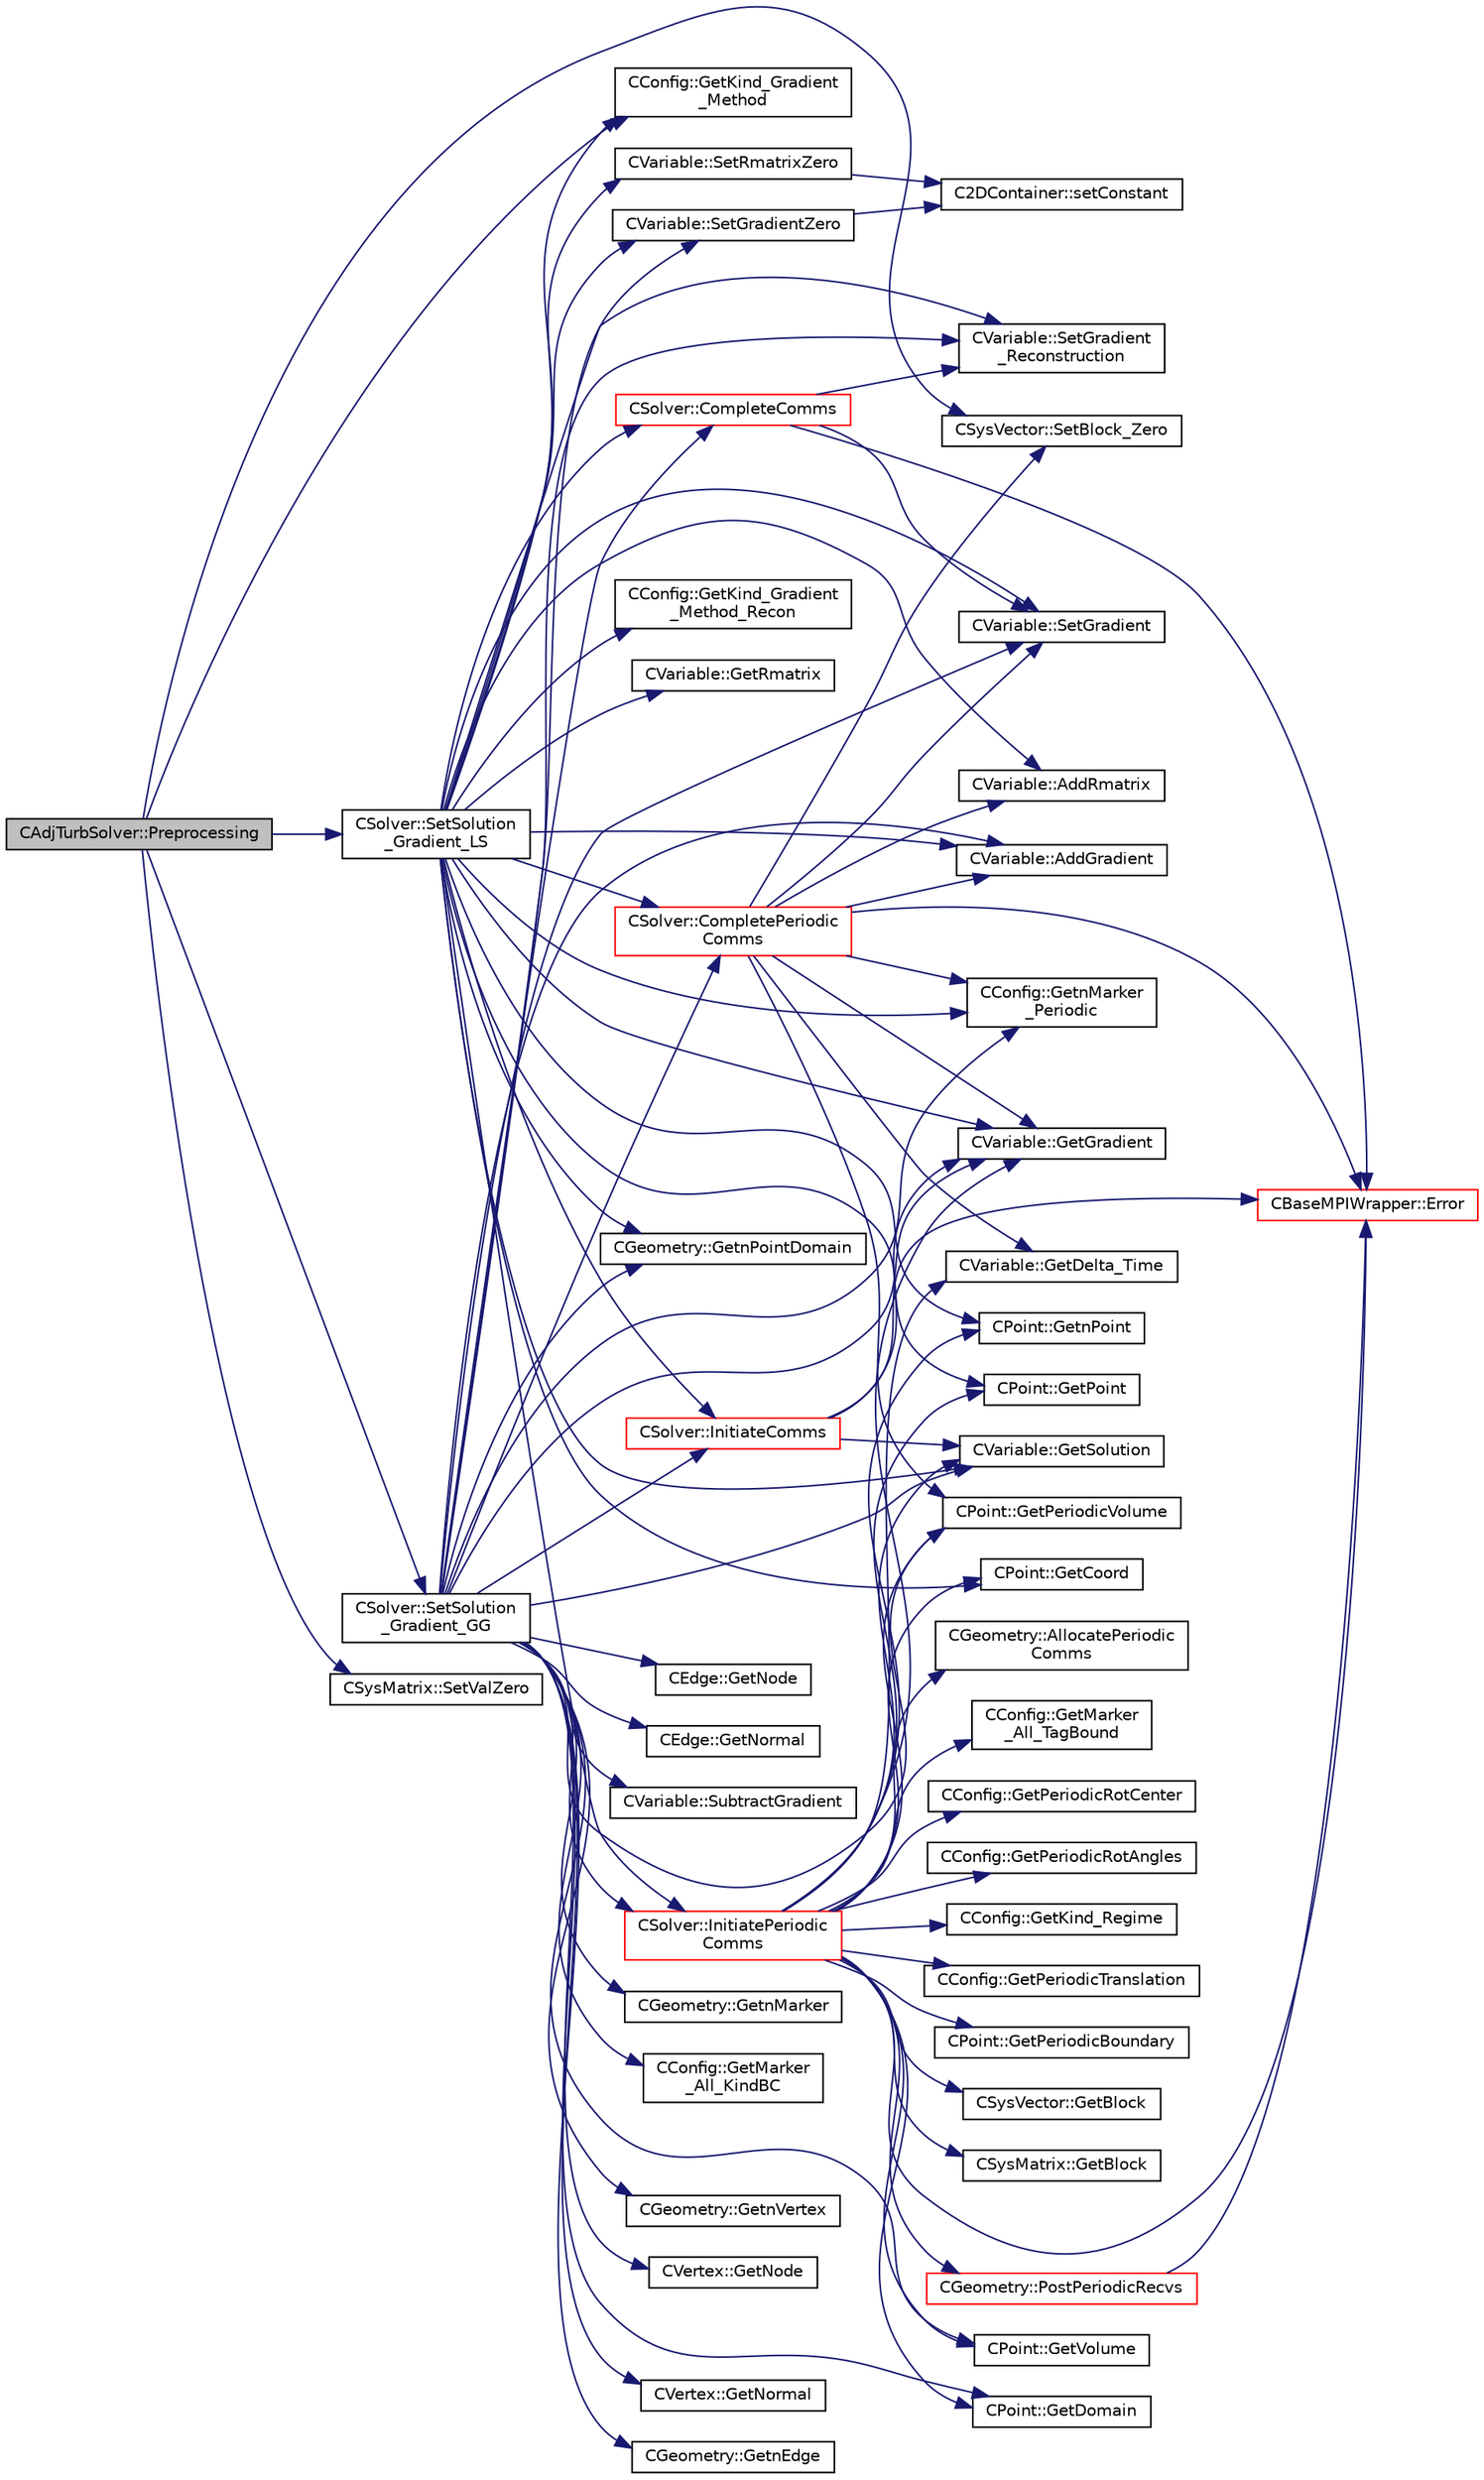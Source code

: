 digraph "CAdjTurbSolver::Preprocessing"
{
  edge [fontname="Helvetica",fontsize="10",labelfontname="Helvetica",labelfontsize="10"];
  node [fontname="Helvetica",fontsize="10",shape=record];
  rankdir="LR";
  Node185 [label="CAdjTurbSolver::Preprocessing",height=0.2,width=0.4,color="black", fillcolor="grey75", style="filled", fontcolor="black"];
  Node185 -> Node186 [color="midnightblue",fontsize="10",style="solid",fontname="Helvetica"];
  Node186 [label="CSysVector::SetBlock_Zero",height=0.2,width=0.4,color="black", fillcolor="white", style="filled",URL="$class_c_sys_vector.html#a9dedcec16bd6d95575de5b99e7a07e78",tooltip="Set the residual to zero. "];
  Node185 -> Node187 [color="midnightblue",fontsize="10",style="solid",fontname="Helvetica"];
  Node187 [label="CSysMatrix::SetValZero",height=0.2,width=0.4,color="black", fillcolor="white", style="filled",URL="$class_c_sys_matrix.html#a8f974ad2e089dccfc99ea21a4ef5a819",tooltip="Sets to zero all the entries of the sparse matrix. "];
  Node185 -> Node188 [color="midnightblue",fontsize="10",style="solid",fontname="Helvetica"];
  Node188 [label="CConfig::GetKind_Gradient\l_Method",height=0.2,width=0.4,color="black", fillcolor="white", style="filled",URL="$class_c_config.html#afc99e16f4eb125197d3d900a038c020f",tooltip="Get the kind of method for computation of spatial gradients used for viscous and source terms..."];
  Node185 -> Node189 [color="midnightblue",fontsize="10",style="solid",fontname="Helvetica"];
  Node189 [label="CSolver::SetSolution\l_Gradient_GG",height=0.2,width=0.4,color="black", fillcolor="white", style="filled",URL="$class_c_solver.html#aac4d5e5f3ff20e7e37d55fa5e4ed3647",tooltip="Compute the Green-Gauss gradient of the solution. "];
  Node189 -> Node190 [color="midnightblue",fontsize="10",style="solid",fontname="Helvetica"];
  Node190 [label="CVariable::SetGradientZero",height=0.2,width=0.4,color="black", fillcolor="white", style="filled",URL="$class_c_variable.html#af7d94f7433dd53467991e11f3aeaeb96",tooltip="Set to zero the gradient of the solution. "];
  Node190 -> Node191 [color="midnightblue",fontsize="10",style="solid",fontname="Helvetica"];
  Node191 [label="C2DContainer::setConstant",height=0.2,width=0.4,color="black", fillcolor="white", style="filled",URL="$class_c2_d_container.html#ab9f8a545ab85abdd3291f0f65b4f411b",tooltip="Set value of all entries to \"value\". "];
  Node189 -> Node192 [color="midnightblue",fontsize="10",style="solid",fontname="Helvetica"];
  Node192 [label="CGeometry::GetnEdge",height=0.2,width=0.4,color="black", fillcolor="white", style="filled",URL="$class_c_geometry.html#a7d6e1e1d1e46da8f55ecbe1a9380530a",tooltip="Get number of edges. "];
  Node189 -> Node193 [color="midnightblue",fontsize="10",style="solid",fontname="Helvetica"];
  Node193 [label="CEdge::GetNode",height=0.2,width=0.4,color="black", fillcolor="white", style="filled",URL="$class_c_edge.html#aee33b61d646e3fe59a4e23284ab1bf33",tooltip="Get the nodes of the edge. "];
  Node189 -> Node194 [color="midnightblue",fontsize="10",style="solid",fontname="Helvetica"];
  Node194 [label="CVariable::GetSolution",height=0.2,width=0.4,color="black", fillcolor="white", style="filled",URL="$class_c_variable.html#a261483e39c23c1de7cb9aea7e917c121",tooltip="Get the solution. "];
  Node189 -> Node195 [color="midnightblue",fontsize="10",style="solid",fontname="Helvetica"];
  Node195 [label="CEdge::GetNormal",height=0.2,width=0.4,color="black", fillcolor="white", style="filled",URL="$class_c_edge.html#ada210a6f0643f444e7e491fc4ed9e662",tooltip="Copy the the normal vector of a face. "];
  Node189 -> Node196 [color="midnightblue",fontsize="10",style="solid",fontname="Helvetica"];
  Node196 [label="CPoint::GetDomain",height=0.2,width=0.4,color="black", fillcolor="white", style="filled",URL="$class_c_point.html#a1d7e22a60d4cfef356af1cba2bab3e55",tooltip="For parallel computation, its indicates if a point must be computed or not. "];
  Node189 -> Node197 [color="midnightblue",fontsize="10",style="solid",fontname="Helvetica"];
  Node197 [label="CVariable::AddGradient",height=0.2,width=0.4,color="black", fillcolor="white", style="filled",URL="$class_c_variable.html#ab3f899ee0f7b110cdd17d84dc880552a",tooltip="Add value to the solution gradient. "];
  Node189 -> Node198 [color="midnightblue",fontsize="10",style="solid",fontname="Helvetica"];
  Node198 [label="CVariable::SubtractGradient",height=0.2,width=0.4,color="black", fillcolor="white", style="filled",URL="$class_c_variable.html#a5a91f9f34e1f0fc9f4e65933e114ec22",tooltip="Subtract value to the solution gradient. "];
  Node189 -> Node199 [color="midnightblue",fontsize="10",style="solid",fontname="Helvetica"];
  Node199 [label="CGeometry::GetnMarker",height=0.2,width=0.4,color="black", fillcolor="white", style="filled",URL="$class_c_geometry.html#a3c899d1370312702c189a8ee95a63ef7",tooltip="Get number of markers. "];
  Node189 -> Node200 [color="midnightblue",fontsize="10",style="solid",fontname="Helvetica"];
  Node200 [label="CConfig::GetMarker\l_All_KindBC",height=0.2,width=0.4,color="black", fillcolor="white", style="filled",URL="$class_c_config.html#a57d43acc1457d2d27095ce006218862e",tooltip="Get the kind of boundary for each marker. "];
  Node189 -> Node201 [color="midnightblue",fontsize="10",style="solid",fontname="Helvetica"];
  Node201 [label="CGeometry::GetnVertex",height=0.2,width=0.4,color="black", fillcolor="white", style="filled",URL="$class_c_geometry.html#a55427e474834af1941e13750b17975be",tooltip="Get number of vertices. "];
  Node189 -> Node202 [color="midnightblue",fontsize="10",style="solid",fontname="Helvetica"];
  Node202 [label="CVertex::GetNode",height=0.2,width=0.4,color="black", fillcolor="white", style="filled",URL="$class_c_vertex.html#a95c513bf927464157ed96b6c79779a1f",tooltip="Get the node of the vertex. "];
  Node189 -> Node203 [color="midnightblue",fontsize="10",style="solid",fontname="Helvetica"];
  Node203 [label="CVertex::GetNormal",height=0.2,width=0.4,color="black", fillcolor="white", style="filled",URL="$class_c_vertex.html#a0d289163c6f3384822fcb9ae86fc1c39",tooltip="Copy the the normal vector of a face. "];
  Node189 -> Node204 [color="midnightblue",fontsize="10",style="solid",fontname="Helvetica"];
  Node204 [label="CConfig::GetnMarker\l_Periodic",height=0.2,width=0.4,color="black", fillcolor="white", style="filled",URL="$class_c_config.html#acb987cc89f9d201ece1b664c2a2a594d",tooltip="Get the total number of periodic markers. "];
  Node189 -> Node205 [color="midnightblue",fontsize="10",style="solid",fontname="Helvetica"];
  Node205 [label="CSolver::InitiatePeriodic\lComms",height=0.2,width=0.4,color="red", fillcolor="white", style="filled",URL="$class_c_solver.html#aab8e1cac165d11ef85d9dd5588b3ea03",tooltip="Routine to load a solver quantity into the data structures for MPI periodic communication and to laun..."];
  Node205 -> Node206 [color="midnightblue",fontsize="10",style="solid",fontname="Helvetica"];
  Node206 [label="CBaseMPIWrapper::Error",height=0.2,width=0.4,color="red", fillcolor="white", style="filled",URL="$class_c_base_m_p_i_wrapper.html#a04457c47629bda56704e6a8804833eeb"];
  Node205 -> Node208 [color="midnightblue",fontsize="10",style="solid",fontname="Helvetica"];
  Node208 [label="CGeometry::AllocatePeriodic\lComms",height=0.2,width=0.4,color="black", fillcolor="white", style="filled",URL="$class_c_geometry.html#a3c81679606eb3deaf3bd0c4294a80eae",tooltip="Routine to allocate buffers for periodic communications. Also called to dynamically reallocate if not..."];
  Node205 -> Node209 [color="midnightblue",fontsize="10",style="solid",fontname="Helvetica"];
  Node209 [label="CGeometry::PostPeriodicRecvs",height=0.2,width=0.4,color="red", fillcolor="white", style="filled",URL="$class_c_geometry.html#af70a67a8eee173285714b2eb5b819f46",tooltip="Routine to launch non-blocking recvs only for all periodic communication with neighboring partitions..."];
  Node209 -> Node206 [color="midnightblue",fontsize="10",style="solid",fontname="Helvetica"];
  Node205 -> Node211 [color="midnightblue",fontsize="10",style="solid",fontname="Helvetica"];
  Node211 [label="CConfig::GetMarker\l_All_TagBound",height=0.2,width=0.4,color="black", fillcolor="white", style="filled",URL="$class_c_config.html#a967e969a3beb24bb6e57d7036af003be",tooltip="Get the index of the surface defined in the geometry file. "];
  Node205 -> Node212 [color="midnightblue",fontsize="10",style="solid",fontname="Helvetica"];
  Node212 [label="CConfig::GetPeriodicRotCenter",height=0.2,width=0.4,color="black", fillcolor="white", style="filled",URL="$class_c_config.html#a69c3c48e964a0d99ed7c0e73c679167a",tooltip="Center of rotation for a rotational periodic boundary. "];
  Node205 -> Node213 [color="midnightblue",fontsize="10",style="solid",fontname="Helvetica"];
  Node213 [label="CConfig::GetPeriodicRotAngles",height=0.2,width=0.4,color="black", fillcolor="white", style="filled",URL="$class_c_config.html#a8b427e418c23b7e25da647fb21024098",tooltip="Angles of rotation for a rotational periodic boundary. "];
  Node205 -> Node214 [color="midnightblue",fontsize="10",style="solid",fontname="Helvetica"];
  Node214 [label="CConfig::GetPeriodicTranslation",height=0.2,width=0.4,color="black", fillcolor="white", style="filled",URL="$class_c_config.html#a5e243bf56db6d47df20d342167350f32",tooltip="Translation vector for a rotational periodic boundary. "];
  Node205 -> Node215 [color="midnightblue",fontsize="10",style="solid",fontname="Helvetica"];
  Node215 [label="CPoint::GetVolume",height=0.2,width=0.4,color="black", fillcolor="white", style="filled",URL="$class_c_point.html#a3c526a15e767c7de9cf163800aa581e5",tooltip="Get area or volume of the control volume. "];
  Node205 -> Node216 [color="midnightblue",fontsize="10",style="solid",fontname="Helvetica"];
  Node216 [label="CPoint::GetPeriodicVolume",height=0.2,width=0.4,color="black", fillcolor="white", style="filled",URL="$class_c_point.html#a2d3f78f1d6fc4783b1d8a0bd10100b38",tooltip="Get the missing component of area or volume for a control volume on a periodic marker. "];
  Node205 -> Node217 [color="midnightblue",fontsize="10",style="solid",fontname="Helvetica"];
  Node217 [label="CPoint::GetnPoint",height=0.2,width=0.4,color="black", fillcolor="white", style="filled",URL="$class_c_point.html#adbb78f3c01711ed0349897f845e3f2d8",tooltip="Get the number of points that compose the control volume. "];
  Node205 -> Node218 [color="midnightblue",fontsize="10",style="solid",fontname="Helvetica"];
  Node218 [label="CPoint::GetPoint",height=0.2,width=0.4,color="black", fillcolor="white", style="filled",URL="$class_c_point.html#aab08fdab4e59c01d822afca5335a86af",tooltip="Get all the points that compose the control volume. "];
  Node205 -> Node219 [color="midnightblue",fontsize="10",style="solid",fontname="Helvetica"];
  Node219 [label="CPoint::GetPeriodicBoundary",height=0.2,width=0.4,color="black", fillcolor="white", style="filled",URL="$class_c_point.html#ac242cdddc7cef6211b26e7c3098895d2",tooltip="Provides information about if a point belongs to a periodic boundary (without MPI). "];
  Node205 -> Node220 [color="midnightblue",fontsize="10",style="solid",fontname="Helvetica"];
  Node220 [label="CSysVector::GetBlock",height=0.2,width=0.4,color="black", fillcolor="white", style="filled",URL="$class_c_sys_vector.html#a0f53b910eb47537bbedcade1fa4b7e5e",tooltip="Get the value of the residual. "];
  Node205 -> Node221 [color="midnightblue",fontsize="10",style="solid",fontname="Helvetica"];
  Node221 [label="CVariable::GetDelta_Time",height=0.2,width=0.4,color="black", fillcolor="white", style="filled",URL="$class_c_variable.html#aef3ea2cd0a87d55835bb2bd332678489",tooltip="Get the value of the time step. "];
  Node205 -> Node222 [color="midnightblue",fontsize="10",style="solid",fontname="Helvetica"];
  Node222 [label="CSysMatrix::GetBlock",height=0.2,width=0.4,color="black", fillcolor="white", style="filled",URL="$class_c_sys_matrix.html#a9ec390e1dd36f2e71ecbac8f73805d57",tooltip="Get a pointer to the start of block \"ij\". "];
  Node205 -> Node194 [color="midnightblue",fontsize="10",style="solid",fontname="Helvetica"];
  Node205 -> Node223 [color="midnightblue",fontsize="10",style="solid",fontname="Helvetica"];
  Node223 [label="CConfig::GetKind_Regime",height=0.2,width=0.4,color="black", fillcolor="white", style="filled",URL="$class_c_config.html#a66ca7e620390a81cd49cd0a00716128e",tooltip="Governing equations of the flow (it can be different from the run time equation). ..."];
  Node205 -> Node196 [color="midnightblue",fontsize="10",style="solid",fontname="Helvetica"];
  Node205 -> Node228 [color="midnightblue",fontsize="10",style="solid",fontname="Helvetica"];
  Node228 [label="CVariable::GetGradient",height=0.2,width=0.4,color="black", fillcolor="white", style="filled",URL="$class_c_variable.html#a7b58da4a928d622e7c2d4b4db047769d",tooltip="Get the value of the solution gradient. "];
  Node205 -> Node230 [color="midnightblue",fontsize="10",style="solid",fontname="Helvetica"];
  Node230 [label="CPoint::GetCoord",height=0.2,width=0.4,color="black", fillcolor="white", style="filled",URL="$class_c_point.html#a95fe081d22e96e190cb3edcbf0d6525f",tooltip="Get the coordinates dor the control volume. "];
  Node189 -> Node238 [color="midnightblue",fontsize="10",style="solid",fontname="Helvetica"];
  Node238 [label="CSolver::CompletePeriodic\lComms",height=0.2,width=0.4,color="red", fillcolor="white", style="filled",URL="$class_c_solver.html#a7e77df2076057995213de49d4ca2e7c7",tooltip="Routine to complete the set of non-blocking periodic communications launched by InitiatePeriodicComms..."];
  Node238 -> Node204 [color="midnightblue",fontsize="10",style="solid",fontname="Helvetica"];
  Node238 -> Node216 [color="midnightblue",fontsize="10",style="solid",fontname="Helvetica"];
  Node238 -> Node221 [color="midnightblue",fontsize="10",style="solid",fontname="Helvetica"];
  Node238 -> Node186 [color="midnightblue",fontsize="10",style="solid",fontname="Helvetica"];
  Node238 -> Node251 [color="midnightblue",fontsize="10",style="solid",fontname="Helvetica"];
  Node251 [label="CVariable::SetGradient",height=0.2,width=0.4,color="black", fillcolor="white", style="filled",URL="$class_c_variable.html#ac8c7b0cf3048fa7610597fe9660bc325",tooltip="Set the gradient of the solution. "];
  Node238 -> Node228 [color="midnightblue",fontsize="10",style="solid",fontname="Helvetica"];
  Node238 -> Node253 [color="midnightblue",fontsize="10",style="solid",fontname="Helvetica"];
  Node253 [label="CVariable::AddRmatrix",height=0.2,width=0.4,color="black", fillcolor="white", style="filled",URL="$class_c_variable.html#ad20c6c9494cc08a50403cea1a4b65795",tooltip="Add value to the Rmatrix for least squares gradient calculations. "];
  Node238 -> Node197 [color="midnightblue",fontsize="10",style="solid",fontname="Helvetica"];
  Node238 -> Node206 [color="midnightblue",fontsize="10",style="solid",fontname="Helvetica"];
  Node189 -> Node259 [color="midnightblue",fontsize="10",style="solid",fontname="Helvetica"];
  Node259 [label="CGeometry::GetnPointDomain",height=0.2,width=0.4,color="black", fillcolor="white", style="filled",URL="$class_c_geometry.html#a4fc7de3bff7b6f8c35717016d6f8fcb2",tooltip="Get number of real points (that belong to the domain). "];
  Node189 -> Node215 [color="midnightblue",fontsize="10",style="solid",fontname="Helvetica"];
  Node189 -> Node216 [color="midnightblue",fontsize="10",style="solid",fontname="Helvetica"];
  Node189 -> Node228 [color="midnightblue",fontsize="10",style="solid",fontname="Helvetica"];
  Node189 -> Node260 [color="midnightblue",fontsize="10",style="solid",fontname="Helvetica"];
  Node260 [label="CVariable::SetGradient\l_Reconstruction",height=0.2,width=0.4,color="black", fillcolor="white", style="filled",URL="$class_c_variable.html#a028a17ae05aea6ae047a4a24cf595e5c",tooltip="Set the value of the primitive gradient for MUSCL reconstruction. "];
  Node189 -> Node251 [color="midnightblue",fontsize="10",style="solid",fontname="Helvetica"];
  Node189 -> Node261 [color="midnightblue",fontsize="10",style="solid",fontname="Helvetica"];
  Node261 [label="CSolver::InitiateComms",height=0.2,width=0.4,color="red", fillcolor="white", style="filled",URL="$class_c_solver.html#a68ef94bc50683bd1f1d750b4a8cb7351",tooltip="Routine to load a solver quantity into the data structures for MPI point-to-point communication and t..."];
  Node261 -> Node206 [color="midnightblue",fontsize="10",style="solid",fontname="Helvetica"];
  Node261 -> Node194 [color="midnightblue",fontsize="10",style="solid",fontname="Helvetica"];
  Node261 -> Node228 [color="midnightblue",fontsize="10",style="solid",fontname="Helvetica"];
  Node189 -> Node281 [color="midnightblue",fontsize="10",style="solid",fontname="Helvetica"];
  Node281 [label="CSolver::CompleteComms",height=0.2,width=0.4,color="red", fillcolor="white", style="filled",URL="$class_c_solver.html#a8d3046ad54e177f0705a2bff99c1cf16",tooltip="Routine to complete the set of non-blocking communications launched by InitiateComms() and unpacking ..."];
  Node281 -> Node251 [color="midnightblue",fontsize="10",style="solid",fontname="Helvetica"];
  Node281 -> Node260 [color="midnightblue",fontsize="10",style="solid",fontname="Helvetica"];
  Node281 -> Node206 [color="midnightblue",fontsize="10",style="solid",fontname="Helvetica"];
  Node185 -> Node297 [color="midnightblue",fontsize="10",style="solid",fontname="Helvetica"];
  Node297 [label="CSolver::SetSolution\l_Gradient_LS",height=0.2,width=0.4,color="black", fillcolor="white", style="filled",URL="$class_c_solver.html#ac4d9cf9609d7bdb52e7f1dc9cc8b4c1f",tooltip="Compute the Least Squares gradient of the solution. "];
  Node297 -> Node298 [color="midnightblue",fontsize="10",style="solid",fontname="Helvetica"];
  Node298 [label="CConfig::GetKind_Gradient\l_Method_Recon",height=0.2,width=0.4,color="black", fillcolor="white", style="filled",URL="$class_c_config.html#aca57a120515be840559558806f30c07b",tooltip="Get the kind of method for computation of spatial gradients used for upwind reconstruction. "];
  Node297 -> Node188 [color="midnightblue",fontsize="10",style="solid",fontname="Helvetica"];
  Node297 -> Node299 [color="midnightblue",fontsize="10",style="solid",fontname="Helvetica"];
  Node299 [label="CVariable::SetRmatrixZero",height=0.2,width=0.4,color="black", fillcolor="white", style="filled",URL="$class_c_variable.html#af3084cdba40c72e99f2d93683e9f0ab4",tooltip="Set to zero the Rmatrix for least squares gradient calculations. "];
  Node299 -> Node191 [color="midnightblue",fontsize="10",style="solid",fontname="Helvetica"];
  Node297 -> Node190 [color="midnightblue",fontsize="10",style="solid",fontname="Helvetica"];
  Node297 -> Node259 [color="midnightblue",fontsize="10",style="solid",fontname="Helvetica"];
  Node297 -> Node230 [color="midnightblue",fontsize="10",style="solid",fontname="Helvetica"];
  Node297 -> Node194 [color="midnightblue",fontsize="10",style="solid",fontname="Helvetica"];
  Node297 -> Node217 [color="midnightblue",fontsize="10",style="solid",fontname="Helvetica"];
  Node297 -> Node218 [color="midnightblue",fontsize="10",style="solid",fontname="Helvetica"];
  Node297 -> Node253 [color="midnightblue",fontsize="10",style="solid",fontname="Helvetica"];
  Node297 -> Node197 [color="midnightblue",fontsize="10",style="solid",fontname="Helvetica"];
  Node297 -> Node204 [color="midnightblue",fontsize="10",style="solid",fontname="Helvetica"];
  Node297 -> Node205 [color="midnightblue",fontsize="10",style="solid",fontname="Helvetica"];
  Node297 -> Node238 [color="midnightblue",fontsize="10",style="solid",fontname="Helvetica"];
  Node297 -> Node300 [color="midnightblue",fontsize="10",style="solid",fontname="Helvetica"];
  Node300 [label="CVariable::GetRmatrix",height=0.2,width=0.4,color="black", fillcolor="white", style="filled",URL="$class_c_variable.html#a3cb7309c324e7527b12d235e6bdaa327",tooltip="Get the value of the Rmatrix entry for least squares gradient calculations. "];
  Node297 -> Node228 [color="midnightblue",fontsize="10",style="solid",fontname="Helvetica"];
  Node297 -> Node260 [color="midnightblue",fontsize="10",style="solid",fontname="Helvetica"];
  Node297 -> Node251 [color="midnightblue",fontsize="10",style="solid",fontname="Helvetica"];
  Node297 -> Node261 [color="midnightblue",fontsize="10",style="solid",fontname="Helvetica"];
  Node297 -> Node281 [color="midnightblue",fontsize="10",style="solid",fontname="Helvetica"];
}
